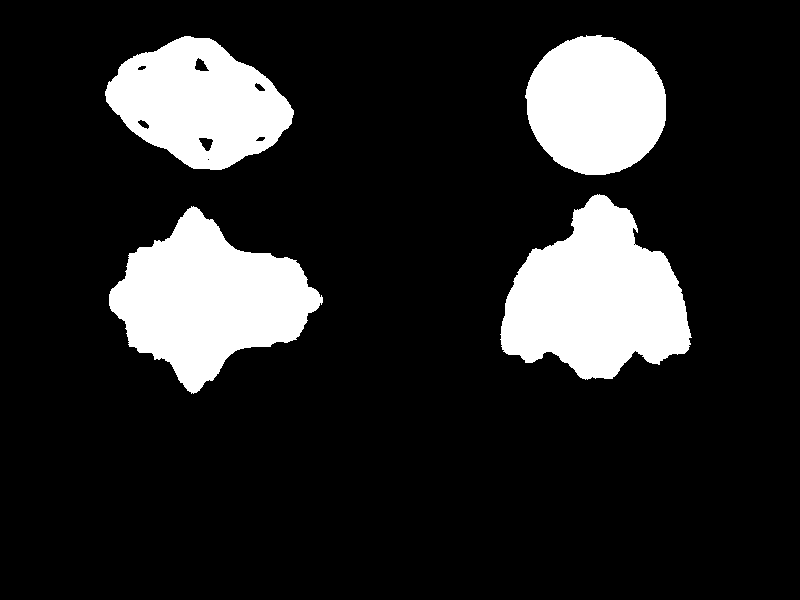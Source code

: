 // Persistence Of Vision raytracer version 3.5 sample file.
//
// -w320 -h240
// -w800 -h600 +a0.3

global_settings { assumed_gamma 2.2 }

#include "colors.inc"
#include "textures.inc"
#include "shapes.inc"

camera {
    location <0.0, 0.0, -12.0>
    direction z*1.3
    up y
    right x*1.33
    look_at <0.0, 0.0, 0.00>
}

light_source { <-20.00, 30.00, -100.00> color Coral }
light_source { <200.00, 300.00, -500.00> color Wheat }

#default { pigment { White } finish { Shiny }}

#declare PREC = 15;

#declare Z2_1 =
julia_fractal {
    <-0.083,0.0,-0.83,-0.025>
    quaternion
    sqr
    max_iteration 8
    precision PREC
}

#declare Z2_2 =
julia_fractal {
    <-0.03,0.5,-0.2,-0.5>
    quaternion
    sqr
    max_iteration 8
    precision PREC
}

#declare Z3_1 =
julia_fractal {
    <-0.083,0.0,-0.83,-0.025>
    max_iteration 8
    precision PREC
    quaternion
    cube
}

#declare Z3_2 =
julia_fractal {
    <-0.03,0.5,-0.2,-0.5>
    max_iteration 8
    precision PREC
    quaternion
    cube
}

object { Z2_1             translate <-3, 3,  0> }
object { Z2_2 rotate y*90 translate < 3, 3,  0> }
object { Z3_1 scale 1.5   translate <-3, 0,  0>  }
object { Z3_2 scale 1.5   translate < 3, 0,  0>  }

